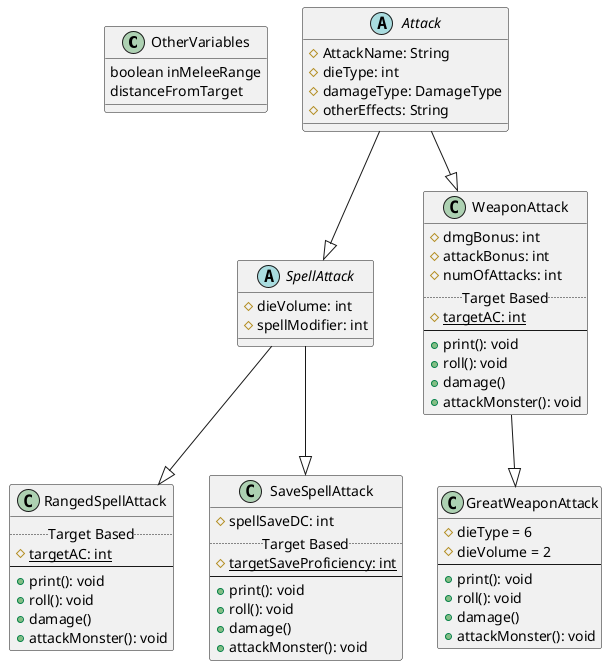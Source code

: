 @startuml
'https://plantuml.com/sequence-diagram

class OtherVariables {
    boolean inMeleeRange
    distanceFromTarget
}



abstract class  Attack {
    #AttackName: String
    #dieType: int
    #damageType: DamageType
    #otherEffects: String
}
abstract class SpellAttack {
    #dieVolume: int
    #spellModifier: int
}
class RangedSpellAttack {
    .. Target Based ..
    {static} #targetAC: int
    --
    +print(): void
    +roll(): void
    +damage()
    +attackMonster(): void
}
class SaveSpellAttack {
    #spellSaveDC: int
    .. Target Based ..
    {static} #targetSaveProficiency: int
    --
    +print(): void
    +roll(): void
    +damage()
    +attackMonster(): void
}
class WeaponAttack {
    #dmgBonus: int
    #attackBonus: int
    #numOfAttacks: int
    .. Target Based ..
    {static} #targetAC: int
    --
    +print(): void
    +roll(): void
    +damage()
    +attackMonster(): void
}
class GreatWeaponAttack {
    #dieType = 6
    #dieVolume = 2
    --
    +print(): void
    +roll(): void
    +damage()
    +attackMonster(): void
}




Attack --|> SpellAttack
Attack --|> WeaponAttack
WeaponAttack --|> GreatWeaponAttack
SpellAttack --|> RangedSpellAttack
SpellAttack --|> SaveSpellAttack



@enduml